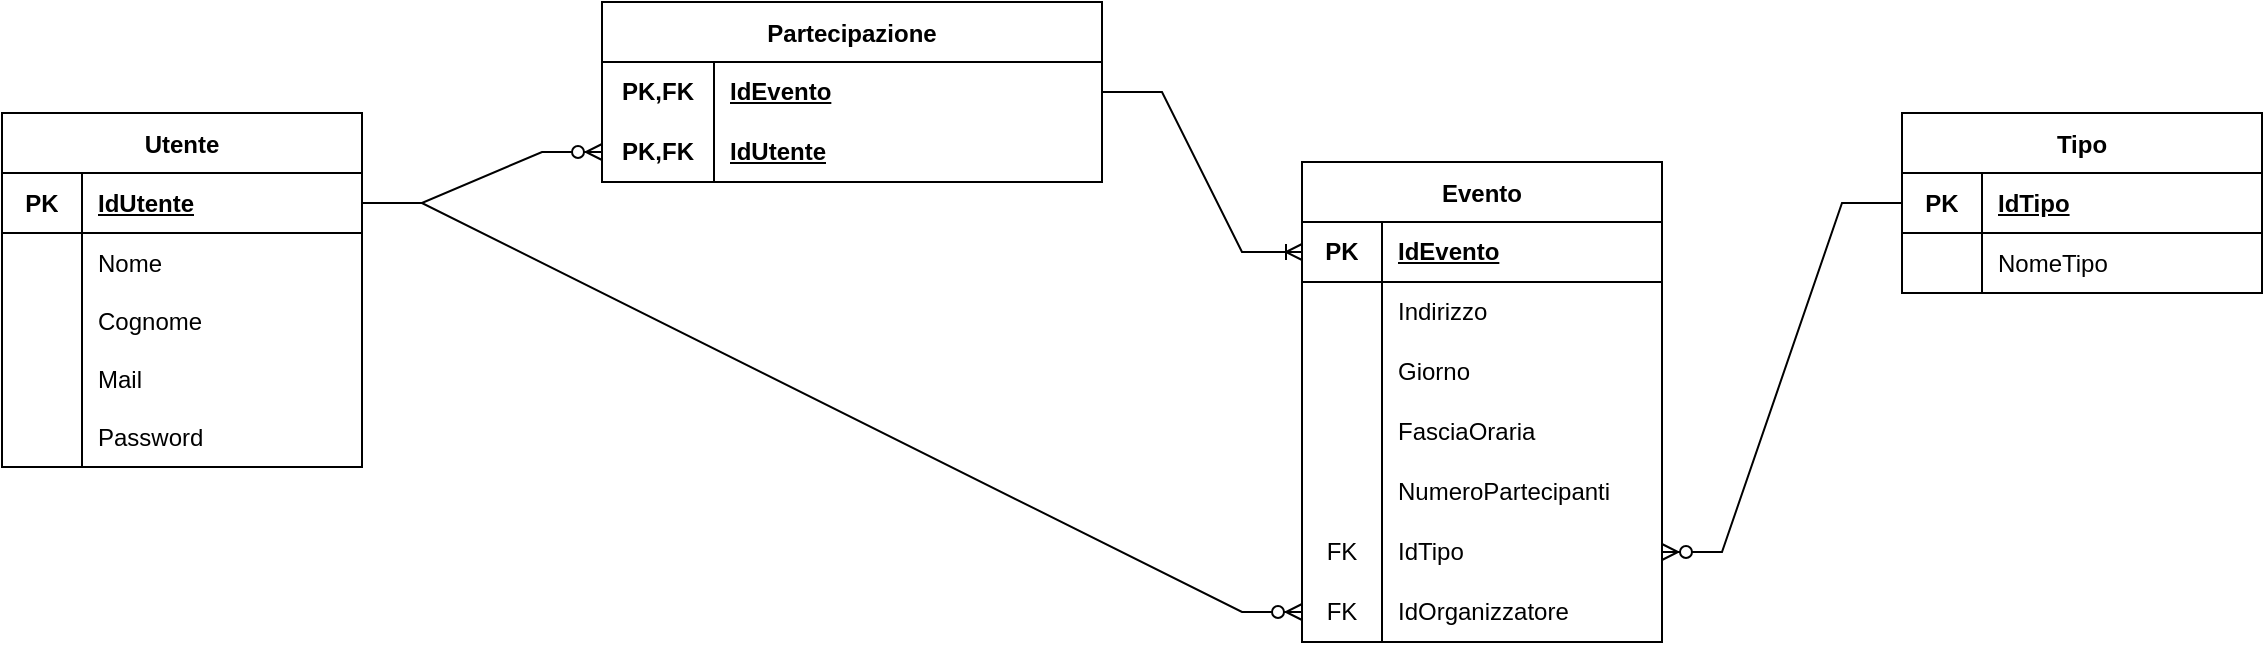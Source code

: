 <mxfile version="20.3.0" type="device"><diagram id="ES_wqhztNN1YECojzBoH" name="Pagina-1"><mxGraphModel dx="1747" dy="681" grid="1" gridSize="10" guides="1" tooltips="1" connect="1" arrows="1" fold="1" page="1" pageScale="1" pageWidth="827" pageHeight="1169" math="0" shadow="0"><root><mxCell id="0"/><mxCell id="1" parent="0"/><mxCell id="9t4-j_BbR0qgODOodqDt-5" value="Tipo" style="shape=table;startSize=30;container=1;collapsible=0;childLayout=tableLayout;fixedRows=1;rowLines=0;fontStyle=1;" vertex="1" parent="1"><mxGeometry x="870" y="245.5" width="180" height="90" as="geometry"/></mxCell><mxCell id="9t4-j_BbR0qgODOodqDt-6" value="" style="shape=tableRow;horizontal=0;startSize=0;swimlaneHead=0;swimlaneBody=0;top=0;left=0;bottom=1;right=0;collapsible=0;dropTarget=0;fillColor=none;points=[[0,0.5],[1,0.5]];portConstraint=eastwest;" vertex="1" parent="9t4-j_BbR0qgODOodqDt-5"><mxGeometry y="30" width="180" height="30" as="geometry"/></mxCell><mxCell id="9t4-j_BbR0qgODOodqDt-7" value="PK" style="shape=partialRectangle;html=1;whiteSpace=wrap;connectable=0;fillColor=none;top=0;left=0;bottom=0;right=0;overflow=hidden;pointerEvents=1;fontStyle=1" vertex="1" parent="9t4-j_BbR0qgODOodqDt-6"><mxGeometry width="40" height="30" as="geometry"><mxRectangle width="40" height="30" as="alternateBounds"/></mxGeometry></mxCell><mxCell id="9t4-j_BbR0qgODOodqDt-8" value="&lt;u&gt;IdTipo&lt;/u&gt;" style="shape=partialRectangle;html=1;whiteSpace=wrap;connectable=0;fillColor=none;top=0;left=0;bottom=0;right=0;align=left;spacingLeft=6;overflow=hidden;fontStyle=1" vertex="1" parent="9t4-j_BbR0qgODOodqDt-6"><mxGeometry x="40" width="140" height="30" as="geometry"><mxRectangle width="140" height="30" as="alternateBounds"/></mxGeometry></mxCell><mxCell id="9t4-j_BbR0qgODOodqDt-9" value="" style="shape=tableRow;horizontal=0;startSize=0;swimlaneHead=0;swimlaneBody=0;top=0;left=0;bottom=0;right=0;collapsible=0;dropTarget=0;fillColor=none;points=[[0,0.5],[1,0.5]];portConstraint=eastwest;" vertex="1" parent="9t4-j_BbR0qgODOodqDt-5"><mxGeometry y="60" width="180" height="30" as="geometry"/></mxCell><mxCell id="9t4-j_BbR0qgODOodqDt-10" value="" style="shape=partialRectangle;html=1;whiteSpace=wrap;connectable=0;fillColor=none;top=0;left=0;bottom=0;right=0;overflow=hidden;" vertex="1" parent="9t4-j_BbR0qgODOodqDt-9"><mxGeometry width="40" height="30" as="geometry"><mxRectangle width="40" height="30" as="alternateBounds"/></mxGeometry></mxCell><mxCell id="9t4-j_BbR0qgODOodqDt-11" value="NomeTipo" style="shape=partialRectangle;html=1;whiteSpace=wrap;connectable=0;fillColor=none;top=0;left=0;bottom=0;right=0;align=left;spacingLeft=6;overflow=hidden;" vertex="1" parent="9t4-j_BbR0qgODOodqDt-9"><mxGeometry x="40" width="140" height="30" as="geometry"><mxRectangle width="140" height="30" as="alternateBounds"/></mxGeometry></mxCell><mxCell id="9t4-j_BbR0qgODOodqDt-16" value="Evento" style="shape=table;startSize=30;container=1;collapsible=0;childLayout=tableLayout;fixedRows=1;rowLines=0;fontStyle=1;" vertex="1" parent="1"><mxGeometry x="570" y="270" width="180" height="240" as="geometry"/></mxCell><mxCell id="9t4-j_BbR0qgODOodqDt-17" value="" style="shape=tableRow;horizontal=0;startSize=0;swimlaneHead=0;swimlaneBody=0;top=0;left=0;bottom=1;right=0;collapsible=0;dropTarget=0;fillColor=none;points=[[0,0.5],[1,0.5]];portConstraint=eastwest;strokeColor=default;perimeterSpacing=0;" vertex="1" parent="9t4-j_BbR0qgODOodqDt-16"><mxGeometry y="30" width="180" height="30" as="geometry"/></mxCell><mxCell id="9t4-j_BbR0qgODOodqDt-18" value="PK" style="shape=partialRectangle;html=1;whiteSpace=wrap;connectable=0;fillColor=none;top=0;left=0;bottom=0;right=0;overflow=hidden;pointerEvents=1;fontStyle=1" vertex="1" parent="9t4-j_BbR0qgODOodqDt-17"><mxGeometry width="40" height="30" as="geometry"><mxRectangle width="40" height="30" as="alternateBounds"/></mxGeometry></mxCell><mxCell id="9t4-j_BbR0qgODOodqDt-19" value="&lt;u&gt;&lt;b&gt;IdEvento&lt;/b&gt;&lt;/u&gt;" style="shape=partialRectangle;html=1;whiteSpace=wrap;connectable=0;fillColor=none;top=0;left=0;bottom=0;right=0;align=left;spacingLeft=6;overflow=hidden;" vertex="1" parent="9t4-j_BbR0qgODOodqDt-17"><mxGeometry x="40" width="140" height="30" as="geometry"><mxRectangle width="140" height="30" as="alternateBounds"/></mxGeometry></mxCell><mxCell id="9t4-j_BbR0qgODOodqDt-20" value="" style="shape=tableRow;horizontal=0;startSize=0;swimlaneHead=0;swimlaneBody=0;top=0;left=0;bottom=0;right=0;collapsible=0;dropTarget=0;fillColor=none;points=[[0,0.5],[1,0.5]];portConstraint=eastwest;" vertex="1" parent="9t4-j_BbR0qgODOodqDt-16"><mxGeometry y="60" width="180" height="30" as="geometry"/></mxCell><mxCell id="9t4-j_BbR0qgODOodqDt-21" value="" style="shape=partialRectangle;html=1;whiteSpace=wrap;connectable=0;fillColor=none;top=0;left=0;bottom=0;right=0;overflow=hidden;" vertex="1" parent="9t4-j_BbR0qgODOodqDt-20"><mxGeometry width="40" height="30" as="geometry"><mxRectangle width="40" height="30" as="alternateBounds"/></mxGeometry></mxCell><mxCell id="9t4-j_BbR0qgODOodqDt-22" value="Indirizzo" style="shape=partialRectangle;html=1;whiteSpace=wrap;connectable=0;fillColor=none;top=0;left=0;bottom=0;right=0;align=left;spacingLeft=6;overflow=hidden;" vertex="1" parent="9t4-j_BbR0qgODOodqDt-20"><mxGeometry x="40" width="140" height="30" as="geometry"><mxRectangle width="140" height="30" as="alternateBounds"/></mxGeometry></mxCell><mxCell id="9t4-j_BbR0qgODOodqDt-23" value="" style="shape=tableRow;horizontal=0;startSize=0;swimlaneHead=0;swimlaneBody=0;top=0;left=0;bottom=0;right=0;collapsible=0;dropTarget=0;fillColor=none;points=[[0,0.5],[1,0.5]];portConstraint=eastwest;" vertex="1" parent="9t4-j_BbR0qgODOodqDt-16"><mxGeometry y="90" width="180" height="30" as="geometry"/></mxCell><mxCell id="9t4-j_BbR0qgODOodqDt-24" value="" style="shape=partialRectangle;html=1;whiteSpace=wrap;connectable=0;fillColor=none;top=0;left=0;bottom=0;right=0;overflow=hidden;" vertex="1" parent="9t4-j_BbR0qgODOodqDt-23"><mxGeometry width="40" height="30" as="geometry"><mxRectangle width="40" height="30" as="alternateBounds"/></mxGeometry></mxCell><mxCell id="9t4-j_BbR0qgODOodqDt-25" value="Giorno" style="shape=partialRectangle;html=1;whiteSpace=wrap;connectable=0;fillColor=none;top=0;left=0;bottom=0;right=0;align=left;spacingLeft=6;overflow=hidden;" vertex="1" parent="9t4-j_BbR0qgODOodqDt-23"><mxGeometry x="40" width="140" height="30" as="geometry"><mxRectangle width="140" height="30" as="alternateBounds"/></mxGeometry></mxCell><mxCell id="9t4-j_BbR0qgODOodqDt-30" style="shape=tableRow;horizontal=0;startSize=0;swimlaneHead=0;swimlaneBody=0;top=0;left=0;bottom=0;right=0;collapsible=0;dropTarget=0;fillColor=none;points=[[0,0.5],[1,0.5]];portConstraint=eastwest;" vertex="1" parent="9t4-j_BbR0qgODOodqDt-16"><mxGeometry y="120" width="180" height="30" as="geometry"/></mxCell><mxCell id="9t4-j_BbR0qgODOodqDt-31" style="shape=partialRectangle;html=1;whiteSpace=wrap;connectable=0;fillColor=none;top=0;left=0;bottom=0;right=0;overflow=hidden;" vertex="1" parent="9t4-j_BbR0qgODOodqDt-30"><mxGeometry width="40" height="30" as="geometry"><mxRectangle width="40" height="30" as="alternateBounds"/></mxGeometry></mxCell><mxCell id="9t4-j_BbR0qgODOodqDt-32" value="FasciaOraria" style="shape=partialRectangle;html=1;whiteSpace=wrap;connectable=0;fillColor=none;top=0;left=0;bottom=0;right=0;align=left;spacingLeft=6;overflow=hidden;" vertex="1" parent="9t4-j_BbR0qgODOodqDt-30"><mxGeometry x="40" width="140" height="30" as="geometry"><mxRectangle width="140" height="30" as="alternateBounds"/></mxGeometry></mxCell><mxCell id="9t4-j_BbR0qgODOodqDt-27" style="shape=tableRow;horizontal=0;startSize=0;swimlaneHead=0;swimlaneBody=0;top=0;left=0;bottom=0;right=0;collapsible=0;dropTarget=0;fillColor=none;points=[[0,0.5],[1,0.5]];portConstraint=eastwest;" vertex="1" parent="9t4-j_BbR0qgODOodqDt-16"><mxGeometry y="150" width="180" height="30" as="geometry"/></mxCell><mxCell id="9t4-j_BbR0qgODOodqDt-28" style="shape=partialRectangle;html=1;whiteSpace=wrap;connectable=0;fillColor=none;top=0;left=0;bottom=0;right=0;overflow=hidden;" vertex="1" parent="9t4-j_BbR0qgODOodqDt-27"><mxGeometry width="40" height="30" as="geometry"><mxRectangle width="40" height="30" as="alternateBounds"/></mxGeometry></mxCell><mxCell id="9t4-j_BbR0qgODOodqDt-29" value="NumeroPartecipanti" style="shape=partialRectangle;html=1;whiteSpace=wrap;connectable=0;fillColor=none;top=0;left=0;bottom=0;right=0;align=left;spacingLeft=6;overflow=hidden;" vertex="1" parent="9t4-j_BbR0qgODOodqDt-27"><mxGeometry x="40" width="140" height="30" as="geometry"><mxRectangle width="140" height="30" as="alternateBounds"/></mxGeometry></mxCell><mxCell id="9t4-j_BbR0qgODOodqDt-33" style="shape=tableRow;horizontal=0;startSize=0;swimlaneHead=0;swimlaneBody=0;top=0;left=0;bottom=0;right=0;collapsible=0;dropTarget=0;fillColor=none;points=[[0,0.5],[1,0.5]];portConstraint=eastwest;" vertex="1" parent="9t4-j_BbR0qgODOodqDt-16"><mxGeometry y="180" width="180" height="30" as="geometry"/></mxCell><mxCell id="9t4-j_BbR0qgODOodqDt-34" value="FK" style="shape=partialRectangle;html=1;whiteSpace=wrap;connectable=0;fillColor=none;top=0;left=0;bottom=0;right=0;overflow=hidden;" vertex="1" parent="9t4-j_BbR0qgODOodqDt-33"><mxGeometry width="40" height="30" as="geometry"><mxRectangle width="40" height="30" as="alternateBounds"/></mxGeometry></mxCell><mxCell id="9t4-j_BbR0qgODOodqDt-35" value="IdTipo" style="shape=partialRectangle;html=1;whiteSpace=wrap;connectable=0;fillColor=none;top=0;left=0;bottom=0;right=0;align=left;spacingLeft=6;overflow=hidden;" vertex="1" parent="9t4-j_BbR0qgODOodqDt-33"><mxGeometry x="40" width="140" height="30" as="geometry"><mxRectangle width="140" height="30" as="alternateBounds"/></mxGeometry></mxCell><mxCell id="9t4-j_BbR0qgODOodqDt-59" style="shape=tableRow;horizontal=0;startSize=0;swimlaneHead=0;swimlaneBody=0;top=0;left=0;bottom=0;right=0;collapsible=0;dropTarget=0;fillColor=none;points=[[0,0.5],[1,0.5]];portConstraint=eastwest;" vertex="1" parent="9t4-j_BbR0qgODOodqDt-16"><mxGeometry y="210" width="180" height="30" as="geometry"/></mxCell><mxCell id="9t4-j_BbR0qgODOodqDt-60" value="FK" style="shape=partialRectangle;html=1;whiteSpace=wrap;connectable=0;fillColor=none;top=0;left=0;bottom=0;right=0;overflow=hidden;" vertex="1" parent="9t4-j_BbR0qgODOodqDt-59"><mxGeometry width="40" height="30" as="geometry"><mxRectangle width="40" height="30" as="alternateBounds"/></mxGeometry></mxCell><mxCell id="9t4-j_BbR0qgODOodqDt-61" value="IdOrganizzatore" style="shape=partialRectangle;html=1;whiteSpace=wrap;connectable=0;fillColor=none;top=0;left=0;bottom=0;right=0;align=left;spacingLeft=6;overflow=hidden;" vertex="1" parent="9t4-j_BbR0qgODOodqDt-59"><mxGeometry x="40" width="140" height="30" as="geometry"><mxRectangle width="140" height="30" as="alternateBounds"/></mxGeometry></mxCell><mxCell id="9t4-j_BbR0qgODOodqDt-36" value="Partecipazione" style="shape=table;startSize=30;container=1;collapsible=0;childLayout=tableLayout;fixedRows=1;rowLines=0;fontStyle=1;" vertex="1" parent="1"><mxGeometry x="220" y="190" width="250" height="90" as="geometry"/></mxCell><mxCell id="9t4-j_BbR0qgODOodqDt-37" value="" style="shape=tableRow;horizontal=0;startSize=0;swimlaneHead=0;swimlaneBody=0;top=0;left=0;bottom=0;right=0;collapsible=0;dropTarget=0;fillColor=none;points=[[0,0.5],[1,0.5]];portConstraint=eastwest;fontStyle=1" vertex="1" parent="9t4-j_BbR0qgODOodqDt-36"><mxGeometry y="30" width="250" height="30" as="geometry"/></mxCell><mxCell id="9t4-j_BbR0qgODOodqDt-38" value="&lt;b&gt;PK,FK&lt;/b&gt;" style="shape=partialRectangle;html=1;whiteSpace=wrap;connectable=0;fillColor=none;top=0;left=0;bottom=0;right=0;overflow=hidden;pointerEvents=1;" vertex="1" parent="9t4-j_BbR0qgODOodqDt-37"><mxGeometry width="56" height="30" as="geometry"><mxRectangle width="56" height="30" as="alternateBounds"/></mxGeometry></mxCell><mxCell id="9t4-j_BbR0qgODOodqDt-39" value="&lt;u&gt;&lt;b&gt;IdEvento&lt;/b&gt;&lt;/u&gt;" style="shape=partialRectangle;html=1;whiteSpace=wrap;connectable=0;fillColor=none;top=0;left=0;bottom=0;right=0;align=left;spacingLeft=6;overflow=hidden;" vertex="1" parent="9t4-j_BbR0qgODOodqDt-37"><mxGeometry x="56" width="194" height="30" as="geometry"><mxRectangle width="194" height="30" as="alternateBounds"/></mxGeometry></mxCell><mxCell id="9t4-j_BbR0qgODOodqDt-40" value="" style="shape=tableRow;horizontal=0;startSize=0;swimlaneHead=0;swimlaneBody=0;top=0;left=0;bottom=0;right=0;collapsible=0;dropTarget=0;fillColor=none;points=[[0,0.5],[1,0.5]];portConstraint=eastwest;" vertex="1" parent="9t4-j_BbR0qgODOodqDt-36"><mxGeometry y="60" width="250" height="30" as="geometry"/></mxCell><mxCell id="9t4-j_BbR0qgODOodqDt-41" value="PK,FK" style="shape=partialRectangle;html=1;whiteSpace=wrap;connectable=0;fillColor=none;top=0;left=0;bottom=0;right=0;overflow=hidden;fontStyle=1" vertex="1" parent="9t4-j_BbR0qgODOodqDt-40"><mxGeometry width="56" height="30" as="geometry"><mxRectangle width="56" height="30" as="alternateBounds"/></mxGeometry></mxCell><mxCell id="9t4-j_BbR0qgODOodqDt-42" value="&lt;u&gt;IdUtente&lt;/u&gt;" style="shape=partialRectangle;html=1;whiteSpace=wrap;connectable=0;fillColor=none;top=0;left=0;bottom=0;right=0;align=left;spacingLeft=6;overflow=hidden;fontStyle=1" vertex="1" parent="9t4-j_BbR0qgODOodqDt-40"><mxGeometry x="56" width="194" height="30" as="geometry"><mxRectangle width="194" height="30" as="alternateBounds"/></mxGeometry></mxCell><mxCell id="9t4-j_BbR0qgODOodqDt-46" value="Utente" style="shape=table;startSize=30;container=1;collapsible=0;childLayout=tableLayout;fixedRows=1;rowLines=0;fontStyle=1;" vertex="1" parent="1"><mxGeometry x="-80" y="245.5" width="180" height="177" as="geometry"/></mxCell><mxCell id="9t4-j_BbR0qgODOodqDt-47" value="" style="shape=tableRow;horizontal=0;startSize=0;swimlaneHead=0;swimlaneBody=0;top=0;left=0;bottom=1;right=0;collapsible=0;dropTarget=0;fillColor=none;points=[[0,0.5],[1,0.5]];portConstraint=eastwest;fontStyle=0" vertex="1" parent="9t4-j_BbR0qgODOodqDt-46"><mxGeometry y="30" width="180" height="30" as="geometry"/></mxCell><mxCell id="9t4-j_BbR0qgODOodqDt-48" value="PK" style="shape=partialRectangle;html=1;whiteSpace=wrap;connectable=0;fillColor=none;top=0;left=0;bottom=0;right=0;overflow=hidden;pointerEvents=1;fontStyle=1" vertex="1" parent="9t4-j_BbR0qgODOodqDt-47"><mxGeometry width="40" height="30" as="geometry"><mxRectangle width="40" height="30" as="alternateBounds"/></mxGeometry></mxCell><mxCell id="9t4-j_BbR0qgODOodqDt-49" value="&lt;u&gt;IdUtente&lt;/u&gt;" style="shape=partialRectangle;html=1;whiteSpace=wrap;connectable=0;fillColor=none;top=0;left=0;bottom=0;right=0;align=left;spacingLeft=6;overflow=hidden;fontStyle=1" vertex="1" parent="9t4-j_BbR0qgODOodqDt-47"><mxGeometry x="40" width="140" height="30" as="geometry"><mxRectangle width="140" height="30" as="alternateBounds"/></mxGeometry></mxCell><mxCell id="9t4-j_BbR0qgODOodqDt-50" value="" style="shape=tableRow;horizontal=0;startSize=0;swimlaneHead=0;swimlaneBody=0;top=0;left=0;bottom=0;right=0;collapsible=0;dropTarget=0;fillColor=none;points=[[0,0.5],[1,0.5]];portConstraint=eastwest;" vertex="1" parent="9t4-j_BbR0qgODOodqDt-46"><mxGeometry y="60" width="180" height="30" as="geometry"/></mxCell><mxCell id="9t4-j_BbR0qgODOodqDt-51" value="" style="shape=partialRectangle;html=1;whiteSpace=wrap;connectable=0;fillColor=none;top=0;left=0;bottom=0;right=0;overflow=hidden;" vertex="1" parent="9t4-j_BbR0qgODOodqDt-50"><mxGeometry width="40" height="30" as="geometry"><mxRectangle width="40" height="30" as="alternateBounds"/></mxGeometry></mxCell><mxCell id="9t4-j_BbR0qgODOodqDt-52" value="Nome" style="shape=partialRectangle;html=1;whiteSpace=wrap;connectable=0;fillColor=none;top=0;left=0;bottom=0;right=0;align=left;spacingLeft=6;overflow=hidden;" vertex="1" parent="9t4-j_BbR0qgODOodqDt-50"><mxGeometry x="40" width="140" height="30" as="geometry"><mxRectangle width="140" height="30" as="alternateBounds"/></mxGeometry></mxCell><mxCell id="9t4-j_BbR0qgODOodqDt-53" value="" style="shape=tableRow;horizontal=0;startSize=0;swimlaneHead=0;swimlaneBody=0;top=0;left=0;bottom=0;right=0;collapsible=0;dropTarget=0;fillColor=none;points=[[0,0.5],[1,0.5]];portConstraint=eastwest;" vertex="1" parent="9t4-j_BbR0qgODOodqDt-46"><mxGeometry y="90" width="180" height="29" as="geometry"/></mxCell><mxCell id="9t4-j_BbR0qgODOodqDt-54" value="" style="shape=partialRectangle;html=1;whiteSpace=wrap;connectable=0;fillColor=none;top=0;left=0;bottom=0;right=0;overflow=hidden;" vertex="1" parent="9t4-j_BbR0qgODOodqDt-53"><mxGeometry width="40" height="29" as="geometry"><mxRectangle width="40" height="29" as="alternateBounds"/></mxGeometry></mxCell><mxCell id="9t4-j_BbR0qgODOodqDt-55" value="Cognome" style="shape=partialRectangle;html=1;whiteSpace=wrap;connectable=0;fillColor=none;top=0;left=0;bottom=0;right=0;align=left;spacingLeft=6;overflow=hidden;" vertex="1" parent="9t4-j_BbR0qgODOodqDt-53"><mxGeometry x="40" width="140" height="29" as="geometry"><mxRectangle width="140" height="29" as="alternateBounds"/></mxGeometry></mxCell><mxCell id="9t4-j_BbR0qgODOodqDt-98" style="shape=tableRow;horizontal=0;startSize=0;swimlaneHead=0;swimlaneBody=0;top=0;left=0;bottom=0;right=0;collapsible=0;dropTarget=0;fillColor=none;points=[[0,0.5],[1,0.5]];portConstraint=eastwest;" vertex="1" parent="9t4-j_BbR0qgODOodqDt-46"><mxGeometry y="119" width="180" height="29" as="geometry"/></mxCell><mxCell id="9t4-j_BbR0qgODOodqDt-99" style="shape=partialRectangle;html=1;whiteSpace=wrap;connectable=0;fillColor=none;top=0;left=0;bottom=0;right=0;overflow=hidden;" vertex="1" parent="9t4-j_BbR0qgODOodqDt-98"><mxGeometry width="40" height="29" as="geometry"><mxRectangle width="40" height="29" as="alternateBounds"/></mxGeometry></mxCell><mxCell id="9t4-j_BbR0qgODOodqDt-100" value="Mail" style="shape=partialRectangle;html=1;whiteSpace=wrap;connectable=0;fillColor=none;top=0;left=0;bottom=0;right=0;align=left;spacingLeft=6;overflow=hidden;" vertex="1" parent="9t4-j_BbR0qgODOodqDt-98"><mxGeometry x="40" width="140" height="29" as="geometry"><mxRectangle width="140" height="29" as="alternateBounds"/></mxGeometry></mxCell><mxCell id="9t4-j_BbR0qgODOodqDt-95" style="shape=tableRow;horizontal=0;startSize=0;swimlaneHead=0;swimlaneBody=0;top=0;left=0;bottom=0;right=0;collapsible=0;dropTarget=0;fillColor=none;points=[[0,0.5],[1,0.5]];portConstraint=eastwest;" vertex="1" parent="9t4-j_BbR0qgODOodqDt-46"><mxGeometry y="148" width="180" height="29" as="geometry"/></mxCell><mxCell id="9t4-j_BbR0qgODOodqDt-96" style="shape=partialRectangle;html=1;whiteSpace=wrap;connectable=0;fillColor=none;top=0;left=0;bottom=0;right=0;overflow=hidden;" vertex="1" parent="9t4-j_BbR0qgODOodqDt-95"><mxGeometry width="40" height="29" as="geometry"><mxRectangle width="40" height="29" as="alternateBounds"/></mxGeometry></mxCell><mxCell id="9t4-j_BbR0qgODOodqDt-97" value="Password" style="shape=partialRectangle;html=1;whiteSpace=wrap;connectable=0;fillColor=none;top=0;left=0;bottom=0;right=0;align=left;spacingLeft=6;overflow=hidden;" vertex="1" parent="9t4-j_BbR0qgODOodqDt-95"><mxGeometry x="40" width="140" height="29" as="geometry"><mxRectangle width="140" height="29" as="alternateBounds"/></mxGeometry></mxCell><mxCell id="9t4-j_BbR0qgODOodqDt-75" value="" style="edgeStyle=entityRelationEdgeStyle;fontSize=12;html=1;endArrow=ERzeroToMany;endFill=1;rounded=0;exitX=1;exitY=0.5;exitDx=0;exitDy=0;entryX=0;entryY=0.5;entryDx=0;entryDy=0;" edge="1" parent="1" source="9t4-j_BbR0qgODOodqDt-47" target="9t4-j_BbR0qgODOodqDt-40"><mxGeometry width="100" height="100" relative="1" as="geometry"><mxPoint x="300" y="400" as="sourcePoint"/><mxPoint x="400" y="300" as="targetPoint"/></mxGeometry></mxCell><mxCell id="9t4-j_BbR0qgODOodqDt-76" value="" style="edgeStyle=entityRelationEdgeStyle;fontSize=12;html=1;endArrow=ERoneToMany;rounded=0;exitX=1;exitY=0.5;exitDx=0;exitDy=0;entryX=0;entryY=0.5;entryDx=0;entryDy=0;" edge="1" parent="1" source="9t4-j_BbR0qgODOodqDt-36" target="9t4-j_BbR0qgODOodqDt-17"><mxGeometry width="100" height="100" relative="1" as="geometry"><mxPoint x="300" y="280" as="sourcePoint"/><mxPoint x="400" y="180" as="targetPoint"/></mxGeometry></mxCell><mxCell id="9t4-j_BbR0qgODOodqDt-77" value="" style="edgeStyle=entityRelationEdgeStyle;fontSize=12;html=1;endArrow=ERzeroToMany;endFill=1;rounded=0;exitX=0;exitY=0.5;exitDx=0;exitDy=0;entryX=1;entryY=0.5;entryDx=0;entryDy=0;" edge="1" parent="1" source="9t4-j_BbR0qgODOodqDt-6" target="9t4-j_BbR0qgODOodqDt-33"><mxGeometry width="100" height="100" relative="1" as="geometry"><mxPoint x="640" y="300" as="sourcePoint"/><mxPoint x="740" y="200" as="targetPoint"/></mxGeometry></mxCell><mxCell id="9t4-j_BbR0qgODOodqDt-81" value="" style="edgeStyle=entityRelationEdgeStyle;fontSize=12;html=1;endArrow=ERzeroToMany;endFill=1;rounded=0;exitX=1;exitY=0.5;exitDx=0;exitDy=0;entryX=0;entryY=0.5;entryDx=0;entryDy=0;" edge="1" parent="1" source="9t4-j_BbR0qgODOodqDt-47" target="9t4-j_BbR0qgODOodqDt-59"><mxGeometry width="100" height="100" relative="1" as="geometry"><mxPoint x="370" y="420" as="sourcePoint"/><mxPoint x="470" y="320" as="targetPoint"/></mxGeometry></mxCell></root></mxGraphModel></diagram></mxfile>